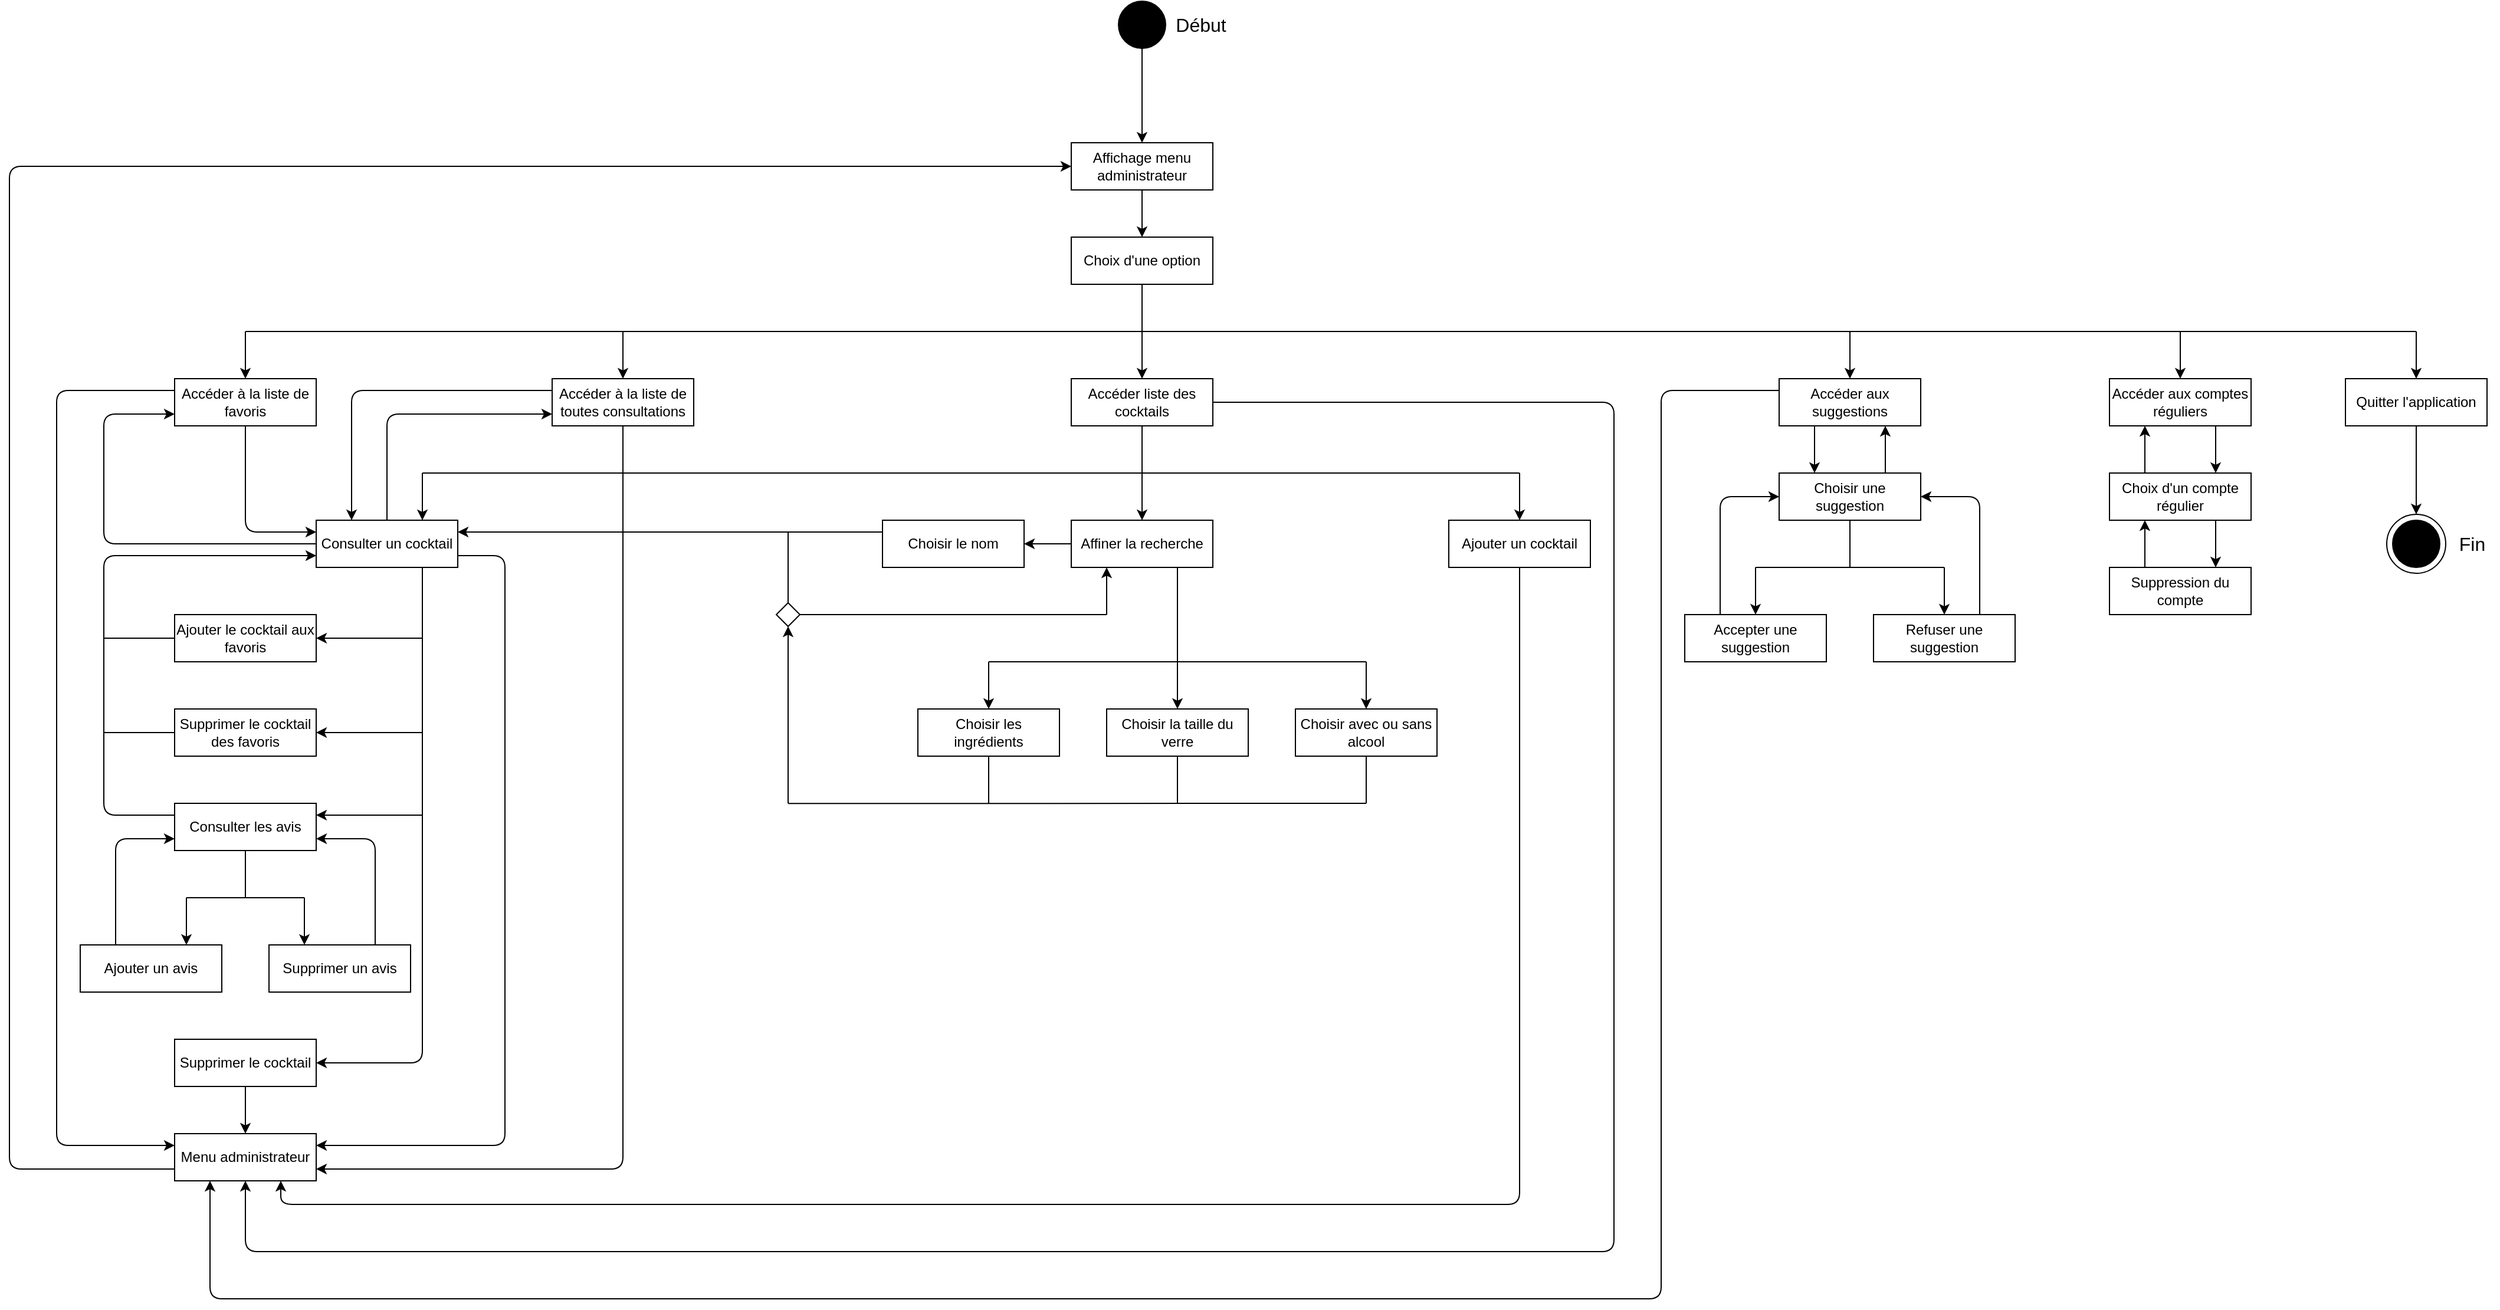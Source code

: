 <mxfile version="13.6.10" type="github">
  <diagram id="MmuCgXHSw4A3MkH1gKjn" name="Page-1">
    <mxGraphModel dx="1673" dy="896" grid="1" gridSize="10" guides="1" tooltips="1" connect="1" arrows="1" fold="1" page="1" pageScale="1" pageWidth="1169" pageHeight="1654" math="0" shadow="0">
      <root>
        <mxCell id="0" />
        <mxCell id="1" parent="0" />
        <mxCell id="0p2p-0njiXwX8uIJ9W5Q-1" value="" style="ellipse;whiteSpace=wrap;html=1;aspect=fixed;fillColor=#000000;" vertex="1" parent="1">
          <mxGeometry x="1240" y="40" width="40" height="40" as="geometry" />
        </mxCell>
        <mxCell id="0p2p-0njiXwX8uIJ9W5Q-2" value="Affichage menu administrateur" style="rounded=0;whiteSpace=wrap;html=1;fillColor=#FFFFFF;" vertex="1" parent="1">
          <mxGeometry x="1200" y="160" width="120" height="40" as="geometry" />
        </mxCell>
        <mxCell id="0p2p-0njiXwX8uIJ9W5Q-3" value="" style="endArrow=none;html=1;" edge="1" parent="1">
          <mxGeometry width="50" height="50" relative="1" as="geometry">
            <mxPoint x="500" y="320" as="sourcePoint" />
            <mxPoint x="2340" y="320" as="targetPoint" />
          </mxGeometry>
        </mxCell>
        <mxCell id="0p2p-0njiXwX8uIJ9W5Q-4" value="" style="endArrow=classic;html=1;entryX=0.5;entryY=0;entryDx=0;entryDy=0;exitX=0.5;exitY=1;exitDx=0;exitDy=0;" edge="1" parent="1" source="0p2p-0njiXwX8uIJ9W5Q-1" target="0p2p-0njiXwX8uIJ9W5Q-2">
          <mxGeometry width="50" height="50" relative="1" as="geometry">
            <mxPoint x="1200" y="220" as="sourcePoint" />
            <mxPoint x="1200" y="260" as="targetPoint" />
          </mxGeometry>
        </mxCell>
        <mxCell id="0p2p-0njiXwX8uIJ9W5Q-5" value="Accéder liste des cocktails" style="rounded=0;whiteSpace=wrap;html=1;fillColor=#FFFFFF;" vertex="1" parent="1">
          <mxGeometry x="1200" y="360" width="120" height="40" as="geometry" />
        </mxCell>
        <mxCell id="0p2p-0njiXwX8uIJ9W5Q-6" value="" style="endArrow=classic;html=1;entryX=0.5;entryY=0;entryDx=0;entryDy=0;" edge="1" parent="1" target="0p2p-0njiXwX8uIJ9W5Q-5">
          <mxGeometry width="50" height="50" relative="1" as="geometry">
            <mxPoint x="1260" y="320" as="sourcePoint" />
            <mxPoint x="1390" y="370" as="targetPoint" />
          </mxGeometry>
        </mxCell>
        <mxCell id="0p2p-0njiXwX8uIJ9W5Q-7" value="&lt;font style=&quot;font-size: 16px&quot;&gt;Début&lt;/font&gt;" style="text;html=1;strokeColor=none;fillColor=none;align=center;verticalAlign=middle;whiteSpace=wrap;rounded=0;" vertex="1" parent="1">
          <mxGeometry x="1280" y="50" width="60" height="20" as="geometry" />
        </mxCell>
        <mxCell id="0p2p-0njiXwX8uIJ9W5Q-8" value="Quitter l&#39;application" style="rounded=0;whiteSpace=wrap;html=1;fillColor=#FFFFFF;" vertex="1" parent="1">
          <mxGeometry x="2280" y="360" width="120" height="40" as="geometry" />
        </mxCell>
        <mxCell id="0p2p-0njiXwX8uIJ9W5Q-9" value="" style="endArrow=classic;html=1;entryX=0.5;entryY=0;entryDx=0;entryDy=0;" edge="1" parent="1" target="0p2p-0njiXwX8uIJ9W5Q-8">
          <mxGeometry width="50" height="50" relative="1" as="geometry">
            <mxPoint x="2340" y="320" as="sourcePoint" />
            <mxPoint x="2190" y="370" as="targetPoint" />
          </mxGeometry>
        </mxCell>
        <mxCell id="0p2p-0njiXwX8uIJ9W5Q-10" value="" style="ellipse;whiteSpace=wrap;html=1;aspect=fixed;fillColor=none;" vertex="1" parent="1">
          <mxGeometry x="2315" y="475" width="50" height="50" as="geometry" />
        </mxCell>
        <mxCell id="0p2p-0njiXwX8uIJ9W5Q-11" value="" style="ellipse;whiteSpace=wrap;html=1;aspect=fixed;fillColor=#000000;" vertex="1" parent="1">
          <mxGeometry x="2320" y="480" width="40" height="40" as="geometry" />
        </mxCell>
        <mxCell id="0p2p-0njiXwX8uIJ9W5Q-12" value="" style="endArrow=classic;html=1;exitX=0.5;exitY=1;exitDx=0;exitDy=0;entryX=0.5;entryY=0;entryDx=0;entryDy=0;" edge="1" parent="1" source="0p2p-0njiXwX8uIJ9W5Q-8" target="0p2p-0njiXwX8uIJ9W5Q-10">
          <mxGeometry width="50" height="50" relative="1" as="geometry">
            <mxPoint x="2335" y="490" as="sourcePoint" />
            <mxPoint x="2340" y="450" as="targetPoint" />
          </mxGeometry>
        </mxCell>
        <mxCell id="0p2p-0njiXwX8uIJ9W5Q-13" value="&lt;font style=&quot;font-size: 16px&quot;&gt;Fin&lt;/font&gt;" style="text;html=1;strokeColor=none;fillColor=none;align=center;verticalAlign=middle;whiteSpace=wrap;rounded=0;" vertex="1" parent="1">
          <mxGeometry x="2365" y="490" width="45" height="20" as="geometry" />
        </mxCell>
        <mxCell id="0p2p-0njiXwX8uIJ9W5Q-14" value="Choix d&#39;une option" style="rounded=0;whiteSpace=wrap;html=1;fillColor=#FFFFFF;" vertex="1" parent="1">
          <mxGeometry x="1200" y="240" width="120" height="40" as="geometry" />
        </mxCell>
        <mxCell id="0p2p-0njiXwX8uIJ9W5Q-15" value="" style="endArrow=none;html=1;" edge="1" parent="1">
          <mxGeometry width="50" height="50" relative="1" as="geometry">
            <mxPoint x="1260" y="320" as="sourcePoint" />
            <mxPoint x="1260" y="280" as="targetPoint" />
          </mxGeometry>
        </mxCell>
        <mxCell id="0p2p-0njiXwX8uIJ9W5Q-16" value="" style="endArrow=classic;html=1;entryX=0.5;entryY=0;entryDx=0;entryDy=0;exitX=0.5;exitY=1;exitDx=0;exitDy=0;" edge="1" parent="1" source="0p2p-0njiXwX8uIJ9W5Q-2" target="0p2p-0njiXwX8uIJ9W5Q-14">
          <mxGeometry width="50" height="50" relative="1" as="geometry">
            <mxPoint x="1270" y="90" as="sourcePoint" />
            <mxPoint x="1270" y="170" as="targetPoint" />
          </mxGeometry>
        </mxCell>
        <mxCell id="0p2p-0njiXwX8uIJ9W5Q-17" value="" style="endArrow=none;html=1;" edge="1" parent="1">
          <mxGeometry width="50" height="50" relative="1" as="geometry">
            <mxPoint x="650" y="440" as="sourcePoint" />
            <mxPoint x="1580" y="440" as="targetPoint" />
          </mxGeometry>
        </mxCell>
        <mxCell id="0p2p-0njiXwX8uIJ9W5Q-18" value="Choisir le nom" style="rounded=0;whiteSpace=wrap;html=1;fillColor=#FFFFFF;" vertex="1" parent="1">
          <mxGeometry x="1040" y="480" width="120" height="40" as="geometry" />
        </mxCell>
        <mxCell id="0p2p-0njiXwX8uIJ9W5Q-19" value="" style="endArrow=classic;html=1;entryX=1;entryY=0.5;entryDx=0;entryDy=0;exitX=0;exitY=0.5;exitDx=0;exitDy=0;" edge="1" parent="1" source="0p2p-0njiXwX8uIJ9W5Q-28" target="0p2p-0njiXwX8uIJ9W5Q-18">
          <mxGeometry width="50" height="50" relative="1" as="geometry">
            <mxPoint x="980" y="560" as="sourcePoint" />
            <mxPoint x="1550" y="610" as="targetPoint" />
          </mxGeometry>
        </mxCell>
        <mxCell id="0p2p-0njiXwX8uIJ9W5Q-20" value="Choisir les ingrédients" style="rounded=0;whiteSpace=wrap;html=1;fillColor=#FFFFFF;" vertex="1" parent="1">
          <mxGeometry x="1070" y="640" width="120" height="40" as="geometry" />
        </mxCell>
        <mxCell id="0p2p-0njiXwX8uIJ9W5Q-21" value="" style="endArrow=classic;html=1;entryX=0.5;entryY=0;entryDx=0;entryDy=0;" edge="1" parent="1" target="0p2p-0njiXwX8uIJ9W5Q-20">
          <mxGeometry width="50" height="50" relative="1" as="geometry">
            <mxPoint x="1130" y="600" as="sourcePoint" />
            <mxPoint x="1410" y="527.86" as="targetPoint" />
          </mxGeometry>
        </mxCell>
        <mxCell id="0p2p-0njiXwX8uIJ9W5Q-22" value="" style="endArrow=none;html=1;entryX=0.5;entryY=1;entryDx=0;entryDy=0;" edge="1" parent="1" target="0p2p-0njiXwX8uIJ9W5Q-5">
          <mxGeometry width="50" height="50" relative="1" as="geometry">
            <mxPoint x="1260" y="440" as="sourcePoint" />
            <mxPoint x="1140" y="400" as="targetPoint" />
          </mxGeometry>
        </mxCell>
        <mxCell id="0p2p-0njiXwX8uIJ9W5Q-23" value="Choisir la taille du verre" style="rounded=0;whiteSpace=wrap;html=1;fillColor=#FFFFFF;" vertex="1" parent="1">
          <mxGeometry x="1230" y="640" width="120" height="40" as="geometry" />
        </mxCell>
        <mxCell id="0p2p-0njiXwX8uIJ9W5Q-24" value="Choisir avec ou sans alcool" style="rounded=0;whiteSpace=wrap;html=1;fillColor=#FFFFFF;" vertex="1" parent="1">
          <mxGeometry x="1390" y="640" width="120" height="40" as="geometry" />
        </mxCell>
        <mxCell id="0p2p-0njiXwX8uIJ9W5Q-25" value="" style="endArrow=classic;html=1;entryX=0.5;entryY=0;entryDx=0;entryDy=0;" edge="1" parent="1" target="0p2p-0njiXwX8uIJ9W5Q-24">
          <mxGeometry width="50" height="50" relative="1" as="geometry">
            <mxPoint x="1450" y="600" as="sourcePoint" />
            <mxPoint x="1410" y="637.86" as="targetPoint" />
          </mxGeometry>
        </mxCell>
        <mxCell id="0p2p-0njiXwX8uIJ9W5Q-26" value="" style="endArrow=none;html=1;" edge="1" parent="1">
          <mxGeometry width="50" height="50" relative="1" as="geometry">
            <mxPoint x="1130" y="720" as="sourcePoint" />
            <mxPoint x="1130" y="680" as="targetPoint" />
          </mxGeometry>
        </mxCell>
        <mxCell id="0p2p-0njiXwX8uIJ9W5Q-27" value="" style="endArrow=classic;html=1;" edge="1" parent="1" target="0p2p-0njiXwX8uIJ9W5Q-23">
          <mxGeometry width="50" height="50" relative="1" as="geometry">
            <mxPoint x="1290" y="597.86" as="sourcePoint" />
            <mxPoint x="1610" y="707.86" as="targetPoint" />
          </mxGeometry>
        </mxCell>
        <mxCell id="0p2p-0njiXwX8uIJ9W5Q-28" value="Affiner la recherche" style="rounded=0;whiteSpace=wrap;html=1;fillColor=#FFFFFF;" vertex="1" parent="1">
          <mxGeometry x="1200" y="480" width="120" height="40" as="geometry" />
        </mxCell>
        <mxCell id="0p2p-0njiXwX8uIJ9W5Q-29" value="" style="endArrow=classic;html=1;entryX=0.5;entryY=0;entryDx=0;entryDy=0;" edge="1" parent="1" target="0p2p-0njiXwX8uIJ9W5Q-28">
          <mxGeometry width="50" height="50" relative="1" as="geometry">
            <mxPoint x="1260" y="440" as="sourcePoint" />
            <mxPoint x="1100" y="370" as="targetPoint" />
          </mxGeometry>
        </mxCell>
        <mxCell id="0p2p-0njiXwX8uIJ9W5Q-30" value="Consulter un cocktail" style="rounded=0;whiteSpace=wrap;html=1;fillColor=#FFFFFF;" vertex="1" parent="1">
          <mxGeometry x="560" y="480" width="120" height="40" as="geometry" />
        </mxCell>
        <mxCell id="0p2p-0njiXwX8uIJ9W5Q-31" value="" style="endArrow=classic;html=1;entryX=0.75;entryY=0;entryDx=0;entryDy=0;" edge="1" parent="1" target="0p2p-0njiXwX8uIJ9W5Q-30">
          <mxGeometry width="50" height="50" relative="1" as="geometry">
            <mxPoint x="650" y="440" as="sourcePoint" />
            <mxPoint x="460" y="370" as="targetPoint" />
          </mxGeometry>
        </mxCell>
        <mxCell id="0p2p-0njiXwX8uIJ9W5Q-32" value="" style="endArrow=none;html=1;" edge="1" parent="1">
          <mxGeometry width="50" height="50" relative="1" as="geometry">
            <mxPoint x="1130" y="600" as="sourcePoint" />
            <mxPoint x="1450" y="600" as="targetPoint" />
          </mxGeometry>
        </mxCell>
        <mxCell id="0p2p-0njiXwX8uIJ9W5Q-33" value="" style="endArrow=none;html=1;entryX=0.75;entryY=1;entryDx=0;entryDy=0;entryPerimeter=0;" edge="1" parent="1" target="0p2p-0njiXwX8uIJ9W5Q-28">
          <mxGeometry width="50" height="50" relative="1" as="geometry">
            <mxPoint x="1290" y="600" as="sourcePoint" />
            <mxPoint x="1302" y="520" as="targetPoint" />
          </mxGeometry>
        </mxCell>
        <mxCell id="0p2p-0njiXwX8uIJ9W5Q-34" value="Supprimer le cocktail des favoris" style="rounded=0;whiteSpace=wrap;html=1;fillColor=#FFFFFF;" vertex="1" parent="1">
          <mxGeometry x="440" y="640" width="120" height="40" as="geometry" />
        </mxCell>
        <mxCell id="0p2p-0njiXwX8uIJ9W5Q-35" value="Menu administrateur" style="rounded=0;whiteSpace=wrap;html=1;fillColor=#FFFFFF;" vertex="1" parent="1">
          <mxGeometry x="440" y="1000" width="120" height="40" as="geometry" />
        </mxCell>
        <mxCell id="0p2p-0njiXwX8uIJ9W5Q-36" value="" style="endArrow=classic;html=1;entryX=1;entryY=0.25;entryDx=0;entryDy=0;exitX=0;exitY=0.25;exitDx=0;exitDy=0;" edge="1" parent="1" source="0p2p-0njiXwX8uIJ9W5Q-18" target="0p2p-0njiXwX8uIJ9W5Q-30">
          <mxGeometry width="50" height="50" relative="1" as="geometry">
            <mxPoint x="1130" y="510" as="sourcePoint" />
            <mxPoint x="1010" y="510" as="targetPoint" />
          </mxGeometry>
        </mxCell>
        <mxCell id="0p2p-0njiXwX8uIJ9W5Q-37" value="" style="endArrow=none;html=1;entryX=0.5;entryY=1;entryDx=0;entryDy=0;" edge="1" parent="1">
          <mxGeometry width="50" height="50" relative="1" as="geometry">
            <mxPoint x="1290" y="720" as="sourcePoint" />
            <mxPoint x="1290" y="680" as="targetPoint" />
          </mxGeometry>
        </mxCell>
        <mxCell id="0p2p-0njiXwX8uIJ9W5Q-38" value="" style="endArrow=none;html=1;" edge="1" parent="1">
          <mxGeometry width="50" height="50" relative="1" as="geometry">
            <mxPoint x="960" y="720.14" as="sourcePoint" />
            <mxPoint x="1450" y="720" as="targetPoint" />
          </mxGeometry>
        </mxCell>
        <mxCell id="0p2p-0njiXwX8uIJ9W5Q-39" value="" style="endArrow=none;html=1;entryX=0.5;entryY=1;entryDx=0;entryDy=0;" edge="1" parent="1">
          <mxGeometry width="50" height="50" relative="1" as="geometry">
            <mxPoint x="1450" y="720" as="sourcePoint" />
            <mxPoint x="1450" y="680" as="targetPoint" />
          </mxGeometry>
        </mxCell>
        <mxCell id="0p2p-0njiXwX8uIJ9W5Q-40" value="" style="endArrow=none;html=1;exitX=1;exitY=0.5;exitDx=0;exitDy=0;" edge="1" parent="1">
          <mxGeometry width="50" height="50" relative="1" as="geometry">
            <mxPoint x="970.0" y="560" as="sourcePoint" />
            <mxPoint x="1230" y="560" as="targetPoint" />
          </mxGeometry>
        </mxCell>
        <mxCell id="0p2p-0njiXwX8uIJ9W5Q-41" value="" style="endArrow=classic;html=1;entryX=0.25;entryY=1;entryDx=0;entryDy=0;" edge="1" parent="1" target="0p2p-0njiXwX8uIJ9W5Q-28">
          <mxGeometry width="50" height="50" relative="1" as="geometry">
            <mxPoint x="1230" y="560" as="sourcePoint" />
            <mxPoint x="1140" y="647.86" as="targetPoint" />
          </mxGeometry>
        </mxCell>
        <mxCell id="0p2p-0njiXwX8uIJ9W5Q-42" value="" style="endArrow=classic;html=1;entryX=0.5;entryY=1;entryDx=0;entryDy=0;" edge="1" parent="1">
          <mxGeometry width="50" height="50" relative="1" as="geometry">
            <mxPoint x="960" y="720" as="sourcePoint" />
            <mxPoint x="960" y="570" as="targetPoint" />
          </mxGeometry>
        </mxCell>
        <mxCell id="0p2p-0njiXwX8uIJ9W5Q-43" value="" style="endArrow=none;html=1;exitX=0.5;exitY=0;exitDx=0;exitDy=0;" edge="1" parent="1">
          <mxGeometry width="50" height="50" relative="1" as="geometry">
            <mxPoint x="960" y="550" as="sourcePoint" />
            <mxPoint x="960" y="490" as="targetPoint" />
          </mxGeometry>
        </mxCell>
        <mxCell id="0p2p-0njiXwX8uIJ9W5Q-44" value="" style="rhombus;whiteSpace=wrap;html=1;fillColor=#FFFFFF;" vertex="1" parent="1">
          <mxGeometry x="950" y="550" width="20" height="20" as="geometry" />
        </mxCell>
        <mxCell id="0p2p-0njiXwX8uIJ9W5Q-45" value="Accéder à la liste de favoris" style="rounded=0;whiteSpace=wrap;html=1;fillColor=#FFFFFF;" vertex="1" parent="1">
          <mxGeometry x="440" y="360" width="120" height="40" as="geometry" />
        </mxCell>
        <mxCell id="0p2p-0njiXwX8uIJ9W5Q-46" value="Ajouter le cocktail aux favoris" style="rounded=0;whiteSpace=wrap;html=1;fillColor=#FFFFFF;" vertex="1" parent="1">
          <mxGeometry x="440" y="560" width="120" height="40" as="geometry" />
        </mxCell>
        <mxCell id="0p2p-0njiXwX8uIJ9W5Q-47" value="" style="endArrow=classic;html=1;entryX=0;entryY=0.75;entryDx=0;entryDy=0;exitX=0.25;exitY=0;exitDx=0;exitDy=0;" edge="1" parent="1" source="0p2p-0njiXwX8uIJ9W5Q-54" target="0p2p-0njiXwX8uIJ9W5Q-53">
          <mxGeometry width="50" height="50" relative="1" as="geometry">
            <mxPoint x="420" y="830" as="sourcePoint" />
            <mxPoint x="1070" y="560" as="targetPoint" />
            <Array as="points">
              <mxPoint x="390" y="750" />
            </Array>
          </mxGeometry>
        </mxCell>
        <mxCell id="0p2p-0njiXwX8uIJ9W5Q-48" value="" style="endArrow=classic;html=1;exitX=0;exitY=0.25;exitDx=0;exitDy=0;entryX=0;entryY=0.75;entryDx=0;entryDy=0;" edge="1" parent="1" source="0p2p-0njiXwX8uIJ9W5Q-53" target="0p2p-0njiXwX8uIJ9W5Q-30">
          <mxGeometry width="50" height="50" relative="1" as="geometry">
            <mxPoint x="900" y="650" as="sourcePoint" />
            <mxPoint x="430" y="580" as="targetPoint" />
            <Array as="points">
              <mxPoint x="380" y="730" />
              <mxPoint x="380" y="510" />
            </Array>
          </mxGeometry>
        </mxCell>
        <mxCell id="0p2p-0njiXwX8uIJ9W5Q-49" value="" style="endArrow=classic;html=1;entryX=0;entryY=0.5;entryDx=0;entryDy=0;exitX=0;exitY=0.75;exitDx=0;exitDy=0;" edge="1" parent="1" source="0p2p-0njiXwX8uIJ9W5Q-35" target="0p2p-0njiXwX8uIJ9W5Q-2">
          <mxGeometry width="50" height="50" relative="1" as="geometry">
            <mxPoint x="400" y="750" as="sourcePoint" />
            <mxPoint x="780" y="350" as="targetPoint" />
            <Array as="points">
              <mxPoint x="300" y="1030" />
              <mxPoint x="300" y="180" />
            </Array>
          </mxGeometry>
        </mxCell>
        <mxCell id="0p2p-0njiXwX8uIJ9W5Q-50" value="" style="endArrow=classic;html=1;entryX=0;entryY=0.25;entryDx=0;entryDy=0;exitX=0.5;exitY=1;exitDx=0;exitDy=0;" edge="1" parent="1" source="0p2p-0njiXwX8uIJ9W5Q-45" target="0p2p-0njiXwX8uIJ9W5Q-30">
          <mxGeometry width="50" height="50" relative="1" as="geometry">
            <mxPoint x="760" y="260" as="sourcePoint" />
            <mxPoint x="1010" y="310" as="targetPoint" />
            <Array as="points">
              <mxPoint x="500" y="490" />
            </Array>
          </mxGeometry>
        </mxCell>
        <mxCell id="0p2p-0njiXwX8uIJ9W5Q-51" value="" style="endArrow=classic;html=1;exitX=0;exitY=0.5;exitDx=0;exitDy=0;entryX=0;entryY=0.75;entryDx=0;entryDy=0;" edge="1" parent="1" source="0p2p-0njiXwX8uIJ9W5Q-30" target="0p2p-0njiXwX8uIJ9W5Q-45">
          <mxGeometry width="50" height="50" relative="1" as="geometry">
            <mxPoint x="600" y="290" as="sourcePoint" />
            <mxPoint x="576" y="280" as="targetPoint" />
            <Array as="points">
              <mxPoint x="380" y="500" />
              <mxPoint x="380" y="390" />
            </Array>
          </mxGeometry>
        </mxCell>
        <mxCell id="0p2p-0njiXwX8uIJ9W5Q-52" value="" style="endArrow=classic;html=1;exitX=0;exitY=0.25;exitDx=0;exitDy=0;entryX=0;entryY=0.25;entryDx=0;entryDy=0;" edge="1" parent="1" source="0p2p-0njiXwX8uIJ9W5Q-45" target="0p2p-0njiXwX8uIJ9W5Q-35">
          <mxGeometry width="50" height="50" relative="1" as="geometry">
            <mxPoint x="1020" y="550" as="sourcePoint" />
            <mxPoint x="400" y="740" as="targetPoint" />
            <Array as="points">
              <mxPoint x="340" y="370" />
              <mxPoint x="340" y="1010" />
            </Array>
          </mxGeometry>
        </mxCell>
        <mxCell id="0p2p-0njiXwX8uIJ9W5Q-53" value="Consulter les avis" style="rounded=0;whiteSpace=wrap;html=1;fillColor=#FFFFFF;" vertex="1" parent="1">
          <mxGeometry x="440" y="720" width="120" height="40" as="geometry" />
        </mxCell>
        <mxCell id="0p2p-0njiXwX8uIJ9W5Q-54" value="Ajouter un avis" style="rounded=0;whiteSpace=wrap;html=1;fillColor=#FFFFFF;" vertex="1" parent="1">
          <mxGeometry x="360" y="840" width="120" height="40" as="geometry" />
        </mxCell>
        <mxCell id="0p2p-0njiXwX8uIJ9W5Q-55" value="" style="endArrow=classic;html=1;exitX=0.75;exitY=1;exitDx=0;exitDy=0;entryX=1;entryY=0.5;entryDx=0;entryDy=0;" edge="1" parent="1" source="0p2p-0njiXwX8uIJ9W5Q-30" target="0p2p-0njiXwX8uIJ9W5Q-79">
          <mxGeometry width="50" height="50" relative="1" as="geometry">
            <mxPoint x="780" y="710" as="sourcePoint" />
            <mxPoint x="560" y="730" as="targetPoint" />
            <Array as="points">
              <mxPoint x="650" y="940" />
            </Array>
          </mxGeometry>
        </mxCell>
        <mxCell id="0p2p-0njiXwX8uIJ9W5Q-56" value="" style="endArrow=classic;html=1;entryX=1;entryY=0.5;entryDx=0;entryDy=0;" edge="1" parent="1" target="0p2p-0njiXwX8uIJ9W5Q-46">
          <mxGeometry width="50" height="50" relative="1" as="geometry">
            <mxPoint x="650" y="580" as="sourcePoint" />
            <mxPoint x="830" y="620" as="targetPoint" />
          </mxGeometry>
        </mxCell>
        <mxCell id="0p2p-0njiXwX8uIJ9W5Q-57" value="" style="endArrow=none;html=1;entryX=0;entryY=0.5;entryDx=0;entryDy=0;" edge="1" parent="1" target="0p2p-0njiXwX8uIJ9W5Q-46">
          <mxGeometry width="50" height="50" relative="1" as="geometry">
            <mxPoint x="380" y="580" as="sourcePoint" />
            <mxPoint x="830" y="620" as="targetPoint" />
          </mxGeometry>
        </mxCell>
        <mxCell id="0p2p-0njiXwX8uIJ9W5Q-58" value="" style="endArrow=classic;html=1;entryX=1;entryY=0.25;entryDx=0;entryDy=0;exitX=1;exitY=0.75;exitDx=0;exitDy=0;" edge="1" parent="1" source="0p2p-0njiXwX8uIJ9W5Q-30" target="0p2p-0njiXwX8uIJ9W5Q-35">
          <mxGeometry width="50" height="50" relative="1" as="geometry">
            <mxPoint x="780" y="810" as="sourcePoint" />
            <mxPoint x="830" y="760" as="targetPoint" />
            <Array as="points">
              <mxPoint x="720" y="510" />
              <mxPoint x="720" y="1010" />
            </Array>
          </mxGeometry>
        </mxCell>
        <mxCell id="0p2p-0njiXwX8uIJ9W5Q-59" value="" style="endArrow=classic;html=1;entryX=1;entryY=0.5;entryDx=0;entryDy=0;" edge="1" parent="1" target="0p2p-0njiXwX8uIJ9W5Q-34">
          <mxGeometry width="50" height="50" relative="1" as="geometry">
            <mxPoint x="650" y="660" as="sourcePoint" />
            <mxPoint x="570" y="590" as="targetPoint" />
          </mxGeometry>
        </mxCell>
        <mxCell id="0p2p-0njiXwX8uIJ9W5Q-60" value="" style="endArrow=none;html=1;entryX=0;entryY=0.5;entryDx=0;entryDy=0;" edge="1" parent="1" target="0p2p-0njiXwX8uIJ9W5Q-34">
          <mxGeometry width="50" height="50" relative="1" as="geometry">
            <mxPoint x="380" y="660" as="sourcePoint" />
            <mxPoint x="450" y="590" as="targetPoint" />
          </mxGeometry>
        </mxCell>
        <mxCell id="0p2p-0njiXwX8uIJ9W5Q-62" value="" style="endArrow=classic;html=1;entryX=0.5;entryY=0;entryDx=0;entryDy=0;" edge="1" parent="1" target="0p2p-0njiXwX8uIJ9W5Q-45">
          <mxGeometry width="50" height="50" relative="1" as="geometry">
            <mxPoint x="500" y="320" as="sourcePoint" />
            <mxPoint x="1150" y="370" as="targetPoint" />
          </mxGeometry>
        </mxCell>
        <mxCell id="0p2p-0njiXwX8uIJ9W5Q-63" value="Ajouter un cocktail" style="rounded=0;whiteSpace=wrap;html=1;fillColor=#FFFFFF;" vertex="1" parent="1">
          <mxGeometry x="1520" y="480" width="120" height="40" as="geometry" />
        </mxCell>
        <mxCell id="0p2p-0njiXwX8uIJ9W5Q-64" value="" style="endArrow=classic;html=1;entryX=0.5;entryY=0;entryDx=0;entryDy=0;" edge="1" parent="1" target="0p2p-0njiXwX8uIJ9W5Q-63">
          <mxGeometry width="50" height="50" relative="1" as="geometry">
            <mxPoint x="1580" y="440" as="sourcePoint" />
            <mxPoint x="1920" y="370" as="targetPoint" />
          </mxGeometry>
        </mxCell>
        <mxCell id="0p2p-0njiXwX8uIJ9W5Q-65" value="Accéder à la liste de toutes consultations" style="rounded=0;whiteSpace=wrap;html=1;fillColor=#FFFFFF;" vertex="1" parent="1">
          <mxGeometry x="760" y="360" width="120" height="40" as="geometry" />
        </mxCell>
        <mxCell id="0p2p-0njiXwX8uIJ9W5Q-66" value="" style="endArrow=classic;html=1;entryX=0.5;entryY=0;entryDx=0;entryDy=0;" edge="1" parent="1" target="0p2p-0njiXwX8uIJ9W5Q-65">
          <mxGeometry width="50" height="50" relative="1" as="geometry">
            <mxPoint x="820" y="320" as="sourcePoint" />
            <mxPoint x="1110" y="370" as="targetPoint" />
          </mxGeometry>
        </mxCell>
        <mxCell id="0p2p-0njiXwX8uIJ9W5Q-67" value="" style="endArrow=classic;html=1;exitX=0;exitY=0.25;exitDx=0;exitDy=0;entryX=0.25;entryY=0;entryDx=0;entryDy=0;" edge="1" parent="1" source="0p2p-0njiXwX8uIJ9W5Q-65" target="0p2p-0njiXwX8uIJ9W5Q-30">
          <mxGeometry width="50" height="50" relative="1" as="geometry">
            <mxPoint x="790" y="610" as="sourcePoint" />
            <mxPoint x="840" y="560" as="targetPoint" />
            <Array as="points">
              <mxPoint x="590" y="370" />
            </Array>
          </mxGeometry>
        </mxCell>
        <mxCell id="0p2p-0njiXwX8uIJ9W5Q-68" value="" style="endArrow=classic;html=1;entryX=0;entryY=0.75;entryDx=0;entryDy=0;exitX=0.5;exitY=0;exitDx=0;exitDy=0;" edge="1" parent="1" source="0p2p-0njiXwX8uIJ9W5Q-30" target="0p2p-0njiXwX8uIJ9W5Q-65">
          <mxGeometry width="50" height="50" relative="1" as="geometry">
            <mxPoint x="790" y="610" as="sourcePoint" />
            <mxPoint x="840" y="560" as="targetPoint" />
            <Array as="points">
              <mxPoint x="620" y="390" />
            </Array>
          </mxGeometry>
        </mxCell>
        <mxCell id="0p2p-0njiXwX8uIJ9W5Q-69" value="" style="endArrow=classic;html=1;entryX=1;entryY=0.75;entryDx=0;entryDy=0;exitX=0.5;exitY=1;exitDx=0;exitDy=0;" edge="1" parent="1" source="0p2p-0njiXwX8uIJ9W5Q-65" target="0p2p-0njiXwX8uIJ9W5Q-35">
          <mxGeometry width="50" height="50" relative="1" as="geometry">
            <mxPoint x="790" y="610" as="sourcePoint" />
            <mxPoint x="840" y="560" as="targetPoint" />
            <Array as="points">
              <mxPoint x="820" y="1030" />
            </Array>
          </mxGeometry>
        </mxCell>
        <mxCell id="0p2p-0njiXwX8uIJ9W5Q-70" value="Supprimer un avis" style="rounded=0;whiteSpace=wrap;html=1;fillColor=#FFFFFF;" vertex="1" parent="1">
          <mxGeometry x="520" y="840" width="120" height="40" as="geometry" />
        </mxCell>
        <mxCell id="0p2p-0njiXwX8uIJ9W5Q-71" value="" style="endArrow=classic;html=1;exitX=0.75;exitY=0;exitDx=0;exitDy=0;entryX=1;entryY=0.75;entryDx=0;entryDy=0;" edge="1" parent="1" source="0p2p-0njiXwX8uIJ9W5Q-70" target="0p2p-0njiXwX8uIJ9W5Q-53">
          <mxGeometry width="50" height="50" relative="1" as="geometry">
            <mxPoint x="840" y="820" as="sourcePoint" />
            <mxPoint x="890" y="770" as="targetPoint" />
            <Array as="points">
              <mxPoint x="610" y="750" />
            </Array>
          </mxGeometry>
        </mxCell>
        <mxCell id="0p2p-0njiXwX8uIJ9W5Q-72" value="" style="endArrow=classic;html=1;entryX=0.75;entryY=0;entryDx=0;entryDy=0;" edge="1" parent="1" target="0p2p-0njiXwX8uIJ9W5Q-54">
          <mxGeometry width="50" height="50" relative="1" as="geometry">
            <mxPoint x="450" y="800" as="sourcePoint" />
            <mxPoint x="890" y="770" as="targetPoint" />
          </mxGeometry>
        </mxCell>
        <mxCell id="0p2p-0njiXwX8uIJ9W5Q-73" value="" style="endArrow=classic;html=1;entryX=0.25;entryY=0;entryDx=0;entryDy=0;" edge="1" parent="1" target="0p2p-0njiXwX8uIJ9W5Q-70">
          <mxGeometry width="50" height="50" relative="1" as="geometry">
            <mxPoint x="550" y="800" as="sourcePoint" />
            <mxPoint x="460" y="850" as="targetPoint" />
          </mxGeometry>
        </mxCell>
        <mxCell id="0p2p-0njiXwX8uIJ9W5Q-74" value="" style="endArrow=none;html=1;" edge="1" parent="1">
          <mxGeometry width="50" height="50" relative="1" as="geometry">
            <mxPoint x="450" y="800" as="sourcePoint" />
            <mxPoint x="550" y="800" as="targetPoint" />
          </mxGeometry>
        </mxCell>
        <mxCell id="0p2p-0njiXwX8uIJ9W5Q-75" value="" style="endArrow=none;html=1;entryX=0.5;entryY=1;entryDx=0;entryDy=0;" edge="1" parent="1" target="0p2p-0njiXwX8uIJ9W5Q-53">
          <mxGeometry width="50" height="50" relative="1" as="geometry">
            <mxPoint x="500" y="800" as="sourcePoint" />
            <mxPoint x="560" y="810" as="targetPoint" />
          </mxGeometry>
        </mxCell>
        <mxCell id="0p2p-0njiXwX8uIJ9W5Q-79" value="Supprimer le cocktail" style="rounded=0;whiteSpace=wrap;html=1;fillColor=#FFFFFF;" vertex="1" parent="1">
          <mxGeometry x="440" y="920" width="120" height="40" as="geometry" />
        </mxCell>
        <mxCell id="0p2p-0njiXwX8uIJ9W5Q-80" value="" style="endArrow=classic;html=1;entryX=1;entryY=0.25;entryDx=0;entryDy=0;" edge="1" parent="1" target="0p2p-0njiXwX8uIJ9W5Q-53">
          <mxGeometry width="50" height="50" relative="1" as="geometry">
            <mxPoint x="650" y="730" as="sourcePoint" />
            <mxPoint x="570" y="670" as="targetPoint" />
          </mxGeometry>
        </mxCell>
        <mxCell id="0p2p-0njiXwX8uIJ9W5Q-81" value="" style="endArrow=classic;html=1;exitX=0.5;exitY=1;exitDx=0;exitDy=0;entryX=0.5;entryY=0;entryDx=0;entryDy=0;" edge="1" parent="1" source="0p2p-0njiXwX8uIJ9W5Q-79" target="0p2p-0njiXwX8uIJ9W5Q-35">
          <mxGeometry width="50" height="50" relative="1" as="geometry">
            <mxPoint x="780" y="740" as="sourcePoint" />
            <mxPoint x="830" y="690" as="targetPoint" />
          </mxGeometry>
        </mxCell>
        <mxCell id="0p2p-0njiXwX8uIJ9W5Q-82" value="Accéder aux suggestions" style="rounded=0;whiteSpace=wrap;html=1;fillColor=#FFFFFF;" vertex="1" parent="1">
          <mxGeometry x="1800" y="360" width="120" height="40" as="geometry" />
        </mxCell>
        <mxCell id="0p2p-0njiXwX8uIJ9W5Q-83" value="" style="endArrow=classic;html=1;entryX=0.5;entryY=0;entryDx=0;entryDy=0;" edge="1" parent="1" target="0p2p-0njiXwX8uIJ9W5Q-82">
          <mxGeometry width="50" height="50" relative="1" as="geometry">
            <mxPoint x="1860" y="320" as="sourcePoint" />
            <mxPoint x="2160" y="250" as="targetPoint" />
          </mxGeometry>
        </mxCell>
        <mxCell id="0p2p-0njiXwX8uIJ9W5Q-84" value="Accepter une suggestion" style="rounded=0;whiteSpace=wrap;html=1;fillColor=#FFFFFF;" vertex="1" parent="1">
          <mxGeometry x="1720" y="560" width="120" height="40" as="geometry" />
        </mxCell>
        <mxCell id="0p2p-0njiXwX8uIJ9W5Q-85" value="" style="endArrow=classic;html=1;entryX=0.5;entryY=0;entryDx=0;entryDy=0;" edge="1" parent="1" target="0p2p-0njiXwX8uIJ9W5Q-84">
          <mxGeometry width="50" height="50" relative="1" as="geometry">
            <mxPoint x="1780.0" y="520" as="sourcePoint" />
            <mxPoint x="2120" y="450" as="targetPoint" />
          </mxGeometry>
        </mxCell>
        <mxCell id="0p2p-0njiXwX8uIJ9W5Q-89" value="Refuser une suggestion" style="rounded=0;whiteSpace=wrap;html=1;fillColor=#FFFFFF;" vertex="1" parent="1">
          <mxGeometry x="1880" y="560" width="120" height="40" as="geometry" />
        </mxCell>
        <mxCell id="0p2p-0njiXwX8uIJ9W5Q-90" value="" style="endArrow=classic;html=1;entryX=0.5;entryY=0;entryDx=0;entryDy=0;" edge="1" parent="1" target="0p2p-0njiXwX8uIJ9W5Q-89">
          <mxGeometry width="50" height="50" relative="1" as="geometry">
            <mxPoint x="1940.0" y="520" as="sourcePoint" />
            <mxPoint x="2280" y="450" as="targetPoint" />
          </mxGeometry>
        </mxCell>
        <mxCell id="0p2p-0njiXwX8uIJ9W5Q-91" value="Choisir une suggestion" style="rounded=0;whiteSpace=wrap;html=1;fillColor=#FFFFFF;" vertex="1" parent="1">
          <mxGeometry x="1800" y="440" width="120" height="40" as="geometry" />
        </mxCell>
        <mxCell id="0p2p-0njiXwX8uIJ9W5Q-92" value="" style="endArrow=classic;html=1;entryX=0.25;entryY=0;entryDx=0;entryDy=0;exitX=0.25;exitY=1;exitDx=0;exitDy=0;" edge="1" parent="1" target="0p2p-0njiXwX8uIJ9W5Q-91" source="0p2p-0njiXwX8uIJ9W5Q-82">
          <mxGeometry width="50" height="50" relative="1" as="geometry">
            <mxPoint x="1860.0" y="400" as="sourcePoint" />
            <mxPoint x="2200" y="330" as="targetPoint" />
          </mxGeometry>
        </mxCell>
        <mxCell id="0p2p-0njiXwX8uIJ9W5Q-93" value="" style="endArrow=none;html=1;" edge="1" parent="1">
          <mxGeometry width="50" height="50" relative="1" as="geometry">
            <mxPoint x="1780" y="520" as="sourcePoint" />
            <mxPoint x="1940" y="520" as="targetPoint" />
          </mxGeometry>
        </mxCell>
        <mxCell id="0p2p-0njiXwX8uIJ9W5Q-94" value="" style="endArrow=none;html=1;entryX=0.5;entryY=1;entryDx=0;entryDy=0;" edge="1" parent="1" target="0p2p-0njiXwX8uIJ9W5Q-91">
          <mxGeometry width="50" height="50" relative="1" as="geometry">
            <mxPoint x="1860" y="520" as="sourcePoint" />
            <mxPoint x="1950.0" y="530" as="targetPoint" />
          </mxGeometry>
        </mxCell>
        <mxCell id="0p2p-0njiXwX8uIJ9W5Q-95" value="" style="endArrow=classic;html=1;entryX=0;entryY=0.5;entryDx=0;entryDy=0;exitX=0.25;exitY=0;exitDx=0;exitDy=0;" edge="1" parent="1" source="0p2p-0njiXwX8uIJ9W5Q-84" target="0p2p-0njiXwX8uIJ9W5Q-91">
          <mxGeometry width="50" height="50" relative="1" as="geometry">
            <mxPoint x="1730" y="540" as="sourcePoint" />
            <mxPoint x="1360" y="690" as="targetPoint" />
            <Array as="points">
              <mxPoint x="1750" y="460" />
            </Array>
          </mxGeometry>
        </mxCell>
        <mxCell id="0p2p-0njiXwX8uIJ9W5Q-96" value="" style="endArrow=classic;html=1;entryX=1;entryY=0.5;entryDx=0;entryDy=0;exitX=0.75;exitY=0;exitDx=0;exitDy=0;" edge="1" parent="1" source="0p2p-0njiXwX8uIJ9W5Q-89" target="0p2p-0njiXwX8uIJ9W5Q-91">
          <mxGeometry width="50" height="50" relative="1" as="geometry">
            <mxPoint x="1310" y="740" as="sourcePoint" />
            <mxPoint x="1360" y="690" as="targetPoint" />
            <Array as="points">
              <mxPoint x="1970" y="460" />
            </Array>
          </mxGeometry>
        </mxCell>
        <mxCell id="0p2p-0njiXwX8uIJ9W5Q-97" value="" style="endArrow=classic;html=1;entryX=0.5;entryY=1;entryDx=0;entryDy=0;exitX=1;exitY=0.5;exitDx=0;exitDy=0;" edge="1" parent="1" source="0p2p-0njiXwX8uIJ9W5Q-5" target="0p2p-0njiXwX8uIJ9W5Q-35">
          <mxGeometry width="50" height="50" relative="1" as="geometry">
            <mxPoint x="1680" y="1100" as="sourcePoint" />
            <mxPoint x="1250" y="690" as="targetPoint" />
            <Array as="points">
              <mxPoint x="1660" y="380" />
              <mxPoint x="1660" y="1100" />
              <mxPoint x="500" y="1100" />
            </Array>
          </mxGeometry>
        </mxCell>
        <mxCell id="0p2p-0njiXwX8uIJ9W5Q-101" value="" style="endArrow=classic;html=1;entryX=0.75;entryY=1;entryDx=0;entryDy=0;exitX=0.5;exitY=1;exitDx=0;exitDy=0;" edge="1" parent="1" source="0p2p-0njiXwX8uIJ9W5Q-63" target="0p2p-0njiXwX8uIJ9W5Q-35">
          <mxGeometry width="50" height="50" relative="1" as="geometry">
            <mxPoint x="1100" y="740" as="sourcePoint" />
            <mxPoint x="1150" y="690" as="targetPoint" />
            <Array as="points">
              <mxPoint x="1580" y="1060" />
              <mxPoint x="530" y="1060" />
            </Array>
          </mxGeometry>
        </mxCell>
        <mxCell id="0p2p-0njiXwX8uIJ9W5Q-102" value="" style="endArrow=classic;html=1;entryX=0.25;entryY=1;entryDx=0;entryDy=0;exitX=0;exitY=0.25;exitDx=0;exitDy=0;" edge="1" parent="1" source="0p2p-0njiXwX8uIJ9W5Q-82" target="0p2p-0njiXwX8uIJ9W5Q-35">
          <mxGeometry width="50" height="50" relative="1" as="geometry">
            <mxPoint x="1100" y="740" as="sourcePoint" />
            <mxPoint x="1150" y="690" as="targetPoint" />
            <Array as="points">
              <mxPoint x="1700" y="370" />
              <mxPoint x="1700" y="1140" />
              <mxPoint x="470" y="1140" />
            </Array>
          </mxGeometry>
        </mxCell>
        <mxCell id="0p2p-0njiXwX8uIJ9W5Q-103" value="Accéder aux comptes réguliers" style="rounded=0;whiteSpace=wrap;html=1;fillColor=#FFFFFF;" vertex="1" parent="1">
          <mxGeometry x="2080" y="360" width="120" height="40" as="geometry" />
        </mxCell>
        <mxCell id="0p2p-0njiXwX8uIJ9W5Q-104" value="" style="endArrow=classic;html=1;entryX=0.5;entryY=0;entryDx=0;entryDy=0;" edge="1" parent="1" target="0p2p-0njiXwX8uIJ9W5Q-103">
          <mxGeometry width="50" height="50" relative="1" as="geometry">
            <mxPoint x="2140.0" y="320" as="sourcePoint" />
            <mxPoint x="2440" y="250" as="targetPoint" />
          </mxGeometry>
        </mxCell>
        <mxCell id="0p2p-0njiXwX8uIJ9W5Q-105" value="Choix d&#39;un compte régulier" style="rounded=0;whiteSpace=wrap;html=1;fillColor=#FFFFFF;" vertex="1" parent="1">
          <mxGeometry x="2080" y="440" width="120" height="40" as="geometry" />
        </mxCell>
        <mxCell id="0p2p-0njiXwX8uIJ9W5Q-106" value="" style="endArrow=classic;html=1;entryX=0.75;entryY=0;entryDx=0;entryDy=0;exitX=0.75;exitY=1;exitDx=0;exitDy=0;" edge="1" parent="1" target="0p2p-0njiXwX8uIJ9W5Q-105" source="0p2p-0njiXwX8uIJ9W5Q-103">
          <mxGeometry width="50" height="50" relative="1" as="geometry">
            <mxPoint x="2140.0" y="400" as="sourcePoint" />
            <mxPoint x="2480" y="330" as="targetPoint" />
          </mxGeometry>
        </mxCell>
        <mxCell id="0p2p-0njiXwX8uIJ9W5Q-107" value="Suppression du compte" style="rounded=0;whiteSpace=wrap;html=1;fillColor=#FFFFFF;" vertex="1" parent="1">
          <mxGeometry x="2080" y="520" width="120" height="40" as="geometry" />
        </mxCell>
        <mxCell id="0p2p-0njiXwX8uIJ9W5Q-108" value="" style="endArrow=classic;html=1;entryX=0.75;entryY=0;entryDx=0;entryDy=0;exitX=0.75;exitY=1;exitDx=0;exitDy=0;" edge="1" parent="1" target="0p2p-0njiXwX8uIJ9W5Q-107" source="0p2p-0njiXwX8uIJ9W5Q-105">
          <mxGeometry width="50" height="50" relative="1" as="geometry">
            <mxPoint x="2140" y="480" as="sourcePoint" />
            <mxPoint x="2480" y="410" as="targetPoint" />
          </mxGeometry>
        </mxCell>
        <mxCell id="0p2p-0njiXwX8uIJ9W5Q-109" value="" style="endArrow=classic;html=1;exitX=0.25;exitY=0;exitDx=0;exitDy=0;entryX=0.25;entryY=1;entryDx=0;entryDy=0;" edge="1" parent="1" source="0p2p-0njiXwX8uIJ9W5Q-107" target="0p2p-0njiXwX8uIJ9W5Q-105">
          <mxGeometry width="50" height="50" relative="1" as="geometry">
            <mxPoint x="1820" y="740" as="sourcePoint" />
            <mxPoint x="1870" y="690" as="targetPoint" />
          </mxGeometry>
        </mxCell>
        <mxCell id="0p2p-0njiXwX8uIJ9W5Q-110" value="" style="endArrow=classic;html=1;entryX=0.25;entryY=1;entryDx=0;entryDy=0;exitX=0.25;exitY=0;exitDx=0;exitDy=0;" edge="1" parent="1" source="0p2p-0njiXwX8uIJ9W5Q-105" target="0p2p-0njiXwX8uIJ9W5Q-103">
          <mxGeometry width="50" height="50" relative="1" as="geometry">
            <mxPoint x="1820" y="740" as="sourcePoint" />
            <mxPoint x="1870" y="690" as="targetPoint" />
          </mxGeometry>
        </mxCell>
        <mxCell id="0p2p-0njiXwX8uIJ9W5Q-111" value="" style="endArrow=classic;html=1;entryX=0.75;entryY=1;entryDx=0;entryDy=0;exitX=0.75;exitY=0;exitDx=0;exitDy=0;" edge="1" parent="1" source="0p2p-0njiXwX8uIJ9W5Q-91" target="0p2p-0njiXwX8uIJ9W5Q-82">
          <mxGeometry width="50" height="50" relative="1" as="geometry">
            <mxPoint x="1820" y="740" as="sourcePoint" />
            <mxPoint x="1870" y="690" as="targetPoint" />
          </mxGeometry>
        </mxCell>
      </root>
    </mxGraphModel>
  </diagram>
</mxfile>
